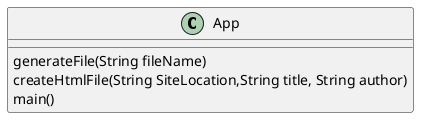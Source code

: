 @startuml
'https://plantuml.com/class-diagram

class App{
generateFile(String fileName)
createHtmlFile(String SiteLocation,String title, String author)
main()
}

@enduml